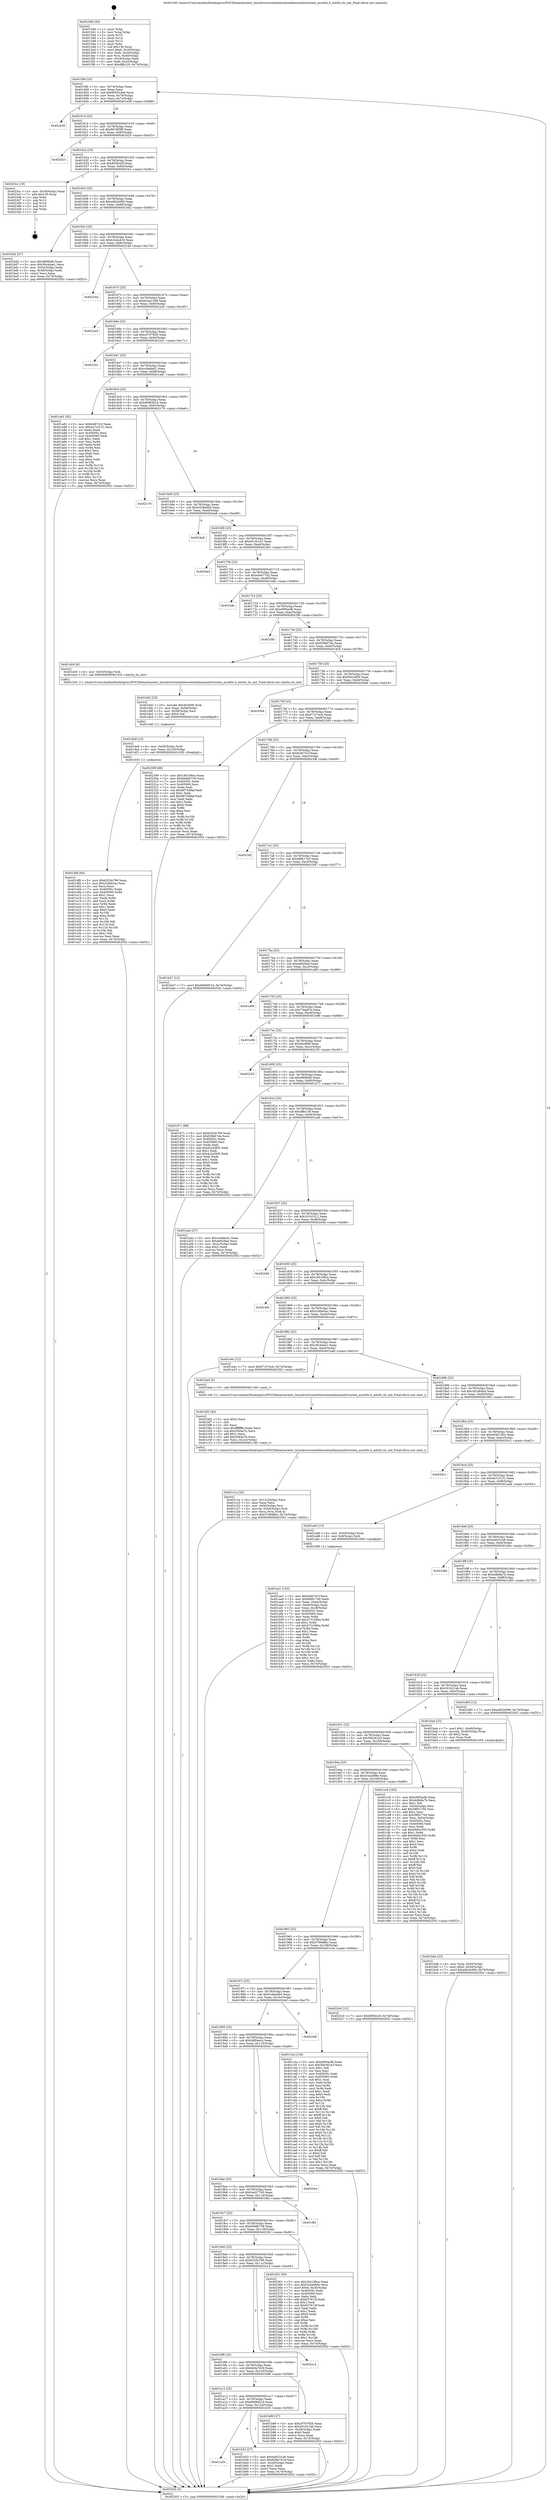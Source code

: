 digraph "0x4015d0" {
  label = "0x4015d0 (/mnt/c/Users/mathe/Desktop/tcc/POCII/binaries/extr_linuxdriversnetethernetmellanoxmlx5coreen_acceltls.h_mlx5e_tls_init_Final-ollvm.out::main(0))"
  labelloc = "t"
  node[shape=record]

  Entry [label="",width=0.3,height=0.3,shape=circle,fillcolor=black,style=filled]
  "0x4015fd" [label="{
     0x4015fd [23]\l
     | [instrs]\l
     &nbsp;&nbsp;0x4015fd \<+3\>: mov -0x74(%rbp),%eax\l
     &nbsp;&nbsp;0x401600 \<+2\>: mov %eax,%ecx\l
     &nbsp;&nbsp;0x401602 \<+6\>: sub $0x806524e6,%ecx\l
     &nbsp;&nbsp;0x401608 \<+3\>: mov %eax,-0x78(%rbp)\l
     &nbsp;&nbsp;0x40160b \<+3\>: mov %ecx,-0x7c(%rbp)\l
     &nbsp;&nbsp;0x40160e \<+6\>: je 0000000000401e58 \<main+0x888\>\l
  }"]
  "0x401e58" [label="{
     0x401e58\l
  }", style=dashed]
  "0x401614" [label="{
     0x401614 [22]\l
     | [instrs]\l
     &nbsp;&nbsp;0x401614 \<+5\>: jmp 0000000000401619 \<main+0x49\>\l
     &nbsp;&nbsp;0x401619 \<+3\>: mov -0x78(%rbp),%eax\l
     &nbsp;&nbsp;0x40161c \<+5\>: sub $0x8619f3f8,%eax\l
     &nbsp;&nbsp;0x401621 \<+3\>: mov %eax,-0x80(%rbp)\l
     &nbsp;&nbsp;0x401624 \<+6\>: je 0000000000402023 \<main+0xa53\>\l
  }"]
  Exit [label="",width=0.3,height=0.3,shape=circle,fillcolor=black,style=filled,peripheries=2]
  "0x402023" [label="{
     0x402023\l
  }", style=dashed]
  "0x40162a" [label="{
     0x40162a [25]\l
     | [instrs]\l
     &nbsp;&nbsp;0x40162a \<+5\>: jmp 000000000040162f \<main+0x5f\>\l
     &nbsp;&nbsp;0x40162f \<+3\>: mov -0x78(%rbp),%eax\l
     &nbsp;&nbsp;0x401632 \<+5\>: sub $0x895fce3f,%eax\l
     &nbsp;&nbsp;0x401637 \<+6\>: mov %eax,-0x84(%rbp)\l
     &nbsp;&nbsp;0x40163d \<+6\>: je 00000000004023cc \<main+0xdfc\>\l
  }"]
  "0x401df8" [label="{
     0x401df8 [84]\l
     | [instrs]\l
     &nbsp;&nbsp;0x401df8 \<+5\>: mov $0x6325e799,%eax\l
     &nbsp;&nbsp;0x401dfd \<+5\>: mov $0x2c9bb5ac,%esi\l
     &nbsp;&nbsp;0x401e02 \<+2\>: xor %ecx,%ecx\l
     &nbsp;&nbsp;0x401e04 \<+7\>: mov 0x40505c,%edx\l
     &nbsp;&nbsp;0x401e0b \<+8\>: mov 0x405060,%r8d\l
     &nbsp;&nbsp;0x401e13 \<+3\>: sub $0x1,%ecx\l
     &nbsp;&nbsp;0x401e16 \<+3\>: mov %edx,%r9d\l
     &nbsp;&nbsp;0x401e19 \<+3\>: add %ecx,%r9d\l
     &nbsp;&nbsp;0x401e1c \<+4\>: imul %r9d,%edx\l
     &nbsp;&nbsp;0x401e20 \<+3\>: and $0x1,%edx\l
     &nbsp;&nbsp;0x401e23 \<+3\>: cmp $0x0,%edx\l
     &nbsp;&nbsp;0x401e26 \<+4\>: sete %r10b\l
     &nbsp;&nbsp;0x401e2a \<+4\>: cmp $0xa,%r8d\l
     &nbsp;&nbsp;0x401e2e \<+4\>: setl %r11b\l
     &nbsp;&nbsp;0x401e32 \<+3\>: mov %r10b,%bl\l
     &nbsp;&nbsp;0x401e35 \<+3\>: and %r11b,%bl\l
     &nbsp;&nbsp;0x401e38 \<+3\>: xor %r11b,%r10b\l
     &nbsp;&nbsp;0x401e3b \<+3\>: or %r10b,%bl\l
     &nbsp;&nbsp;0x401e3e \<+3\>: test $0x1,%bl\l
     &nbsp;&nbsp;0x401e41 \<+3\>: cmovne %esi,%eax\l
     &nbsp;&nbsp;0x401e44 \<+3\>: mov %eax,-0x74(%rbp)\l
     &nbsp;&nbsp;0x401e47 \<+5\>: jmp 0000000000402502 \<main+0xf32\>\l
  }"]
  "0x4023cc" [label="{
     0x4023cc [19]\l
     | [instrs]\l
     &nbsp;&nbsp;0x4023cc \<+3\>: mov -0x30(%rbp),%eax\l
     &nbsp;&nbsp;0x4023cf \<+7\>: add $0x130,%rsp\l
     &nbsp;&nbsp;0x4023d6 \<+1\>: pop %rbx\l
     &nbsp;&nbsp;0x4023d7 \<+2\>: pop %r12\l
     &nbsp;&nbsp;0x4023d9 \<+2\>: pop %r14\l
     &nbsp;&nbsp;0x4023db \<+2\>: pop %r15\l
     &nbsp;&nbsp;0x4023dd \<+1\>: pop %rbp\l
     &nbsp;&nbsp;0x4023de \<+1\>: ret\l
  }"]
  "0x401643" [label="{
     0x401643 [25]\l
     | [instrs]\l
     &nbsp;&nbsp;0x401643 \<+5\>: jmp 0000000000401648 \<main+0x78\>\l
     &nbsp;&nbsp;0x401648 \<+3\>: mov -0x78(%rbp),%eax\l
     &nbsp;&nbsp;0x40164b \<+5\>: sub $0xa0b3e090,%eax\l
     &nbsp;&nbsp;0x401650 \<+6\>: mov %eax,-0x88(%rbp)\l
     &nbsp;&nbsp;0x401656 \<+6\>: je 0000000000401bd2 \<main+0x602\>\l
  }"]
  "0x401de9" [label="{
     0x401de9 [15]\l
     | [instrs]\l
     &nbsp;&nbsp;0x401de9 \<+4\>: mov -0x50(%rbp),%rdi\l
     &nbsp;&nbsp;0x401ded \<+6\>: mov %eax,-0x130(%rbp)\l
     &nbsp;&nbsp;0x401df3 \<+5\>: call 0000000000401030 \<free@plt\>\l
     | [calls]\l
     &nbsp;&nbsp;0x401030 \{1\} (unknown)\l
  }"]
  "0x401bd2" [label="{
     0x401bd2 [27]\l
     | [instrs]\l
     &nbsp;&nbsp;0x401bd2 \<+5\>: mov $0xd90fdd0,%eax\l
     &nbsp;&nbsp;0x401bd7 \<+5\>: mov $0x39c4dae1,%ecx\l
     &nbsp;&nbsp;0x401bdc \<+3\>: mov -0x54(%rbp),%edx\l
     &nbsp;&nbsp;0x401bdf \<+3\>: cmp -0x48(%rbp),%edx\l
     &nbsp;&nbsp;0x401be2 \<+3\>: cmovl %ecx,%eax\l
     &nbsp;&nbsp;0x401be5 \<+3\>: mov %eax,-0x74(%rbp)\l
     &nbsp;&nbsp;0x401be8 \<+5\>: jmp 0000000000402502 \<main+0xf32\>\l
  }"]
  "0x40165c" [label="{
     0x40165c [25]\l
     | [instrs]\l
     &nbsp;&nbsp;0x40165c \<+5\>: jmp 0000000000401661 \<main+0x91\>\l
     &nbsp;&nbsp;0x401661 \<+3\>: mov -0x78(%rbp),%eax\l
     &nbsp;&nbsp;0x401664 \<+5\>: sub $0xb1e2a410,%eax\l
     &nbsp;&nbsp;0x401669 \<+6\>: mov %eax,-0x8c(%rbp)\l
     &nbsp;&nbsp;0x40166f \<+6\>: je 000000000040224d \<main+0xc7d\>\l
  }"]
  "0x401dd2" [label="{
     0x401dd2 [23]\l
     | [instrs]\l
     &nbsp;&nbsp;0x401dd2 \<+10\>: movabs $0x4030d6,%rdi\l
     &nbsp;&nbsp;0x401ddc \<+3\>: mov %eax,-0x58(%rbp)\l
     &nbsp;&nbsp;0x401ddf \<+3\>: mov -0x58(%rbp),%esi\l
     &nbsp;&nbsp;0x401de2 \<+2\>: mov $0x0,%al\l
     &nbsp;&nbsp;0x401de4 \<+5\>: call 0000000000401040 \<printf@plt\>\l
     | [calls]\l
     &nbsp;&nbsp;0x401040 \{1\} (unknown)\l
  }"]
  "0x40224d" [label="{
     0x40224d\l
  }", style=dashed]
  "0x401675" [label="{
     0x401675 [25]\l
     | [instrs]\l
     &nbsp;&nbsp;0x401675 \<+5\>: jmp 000000000040167a \<main+0xaa\>\l
     &nbsp;&nbsp;0x40167a \<+3\>: mov -0x78(%rbp),%eax\l
     &nbsp;&nbsp;0x40167d \<+5\>: sub $0xb2ea1548,%eax\l
     &nbsp;&nbsp;0x401682 \<+6\>: mov %eax,-0x90(%rbp)\l
     &nbsp;&nbsp;0x401688 \<+6\>: je 00000000004022a5 \<main+0xcd5\>\l
  }"]
  "0x401c1a" [label="{
     0x401c1a [32]\l
     | [instrs]\l
     &nbsp;&nbsp;0x401c1a \<+6\>: mov -0x12c(%rbp),%ecx\l
     &nbsp;&nbsp;0x401c20 \<+3\>: imul %eax,%ecx\l
     &nbsp;&nbsp;0x401c23 \<+4\>: mov -0x50(%rbp),%rsi\l
     &nbsp;&nbsp;0x401c27 \<+4\>: movslq -0x54(%rbp),%rdi\l
     &nbsp;&nbsp;0x401c2b \<+3\>: mov %ecx,(%rsi,%rdi,4)\l
     &nbsp;&nbsp;0x401c2e \<+7\>: movl $0x5769d8bc,-0x74(%rbp)\l
     &nbsp;&nbsp;0x401c35 \<+5\>: jmp 0000000000402502 \<main+0xf32\>\l
  }"]
  "0x4022a5" [label="{
     0x4022a5\l
  }", style=dashed]
  "0x40168e" [label="{
     0x40168e [25]\l
     | [instrs]\l
     &nbsp;&nbsp;0x40168e \<+5\>: jmp 0000000000401693 \<main+0xc3\>\l
     &nbsp;&nbsp;0x401693 \<+3\>: mov -0x78(%rbp),%eax\l
     &nbsp;&nbsp;0x401696 \<+5\>: sub $0xc9707926,%eax\l
     &nbsp;&nbsp;0x40169b \<+6\>: mov %eax,-0x94(%rbp)\l
     &nbsp;&nbsp;0x4016a1 \<+6\>: je 0000000000402241 \<main+0xc71\>\l
  }"]
  "0x401bf2" [label="{
     0x401bf2 [40]\l
     | [instrs]\l
     &nbsp;&nbsp;0x401bf2 \<+5\>: mov $0x2,%ecx\l
     &nbsp;&nbsp;0x401bf7 \<+1\>: cltd\l
     &nbsp;&nbsp;0x401bf8 \<+2\>: idiv %ecx\l
     &nbsp;&nbsp;0x401bfa \<+6\>: imul $0xfffffffe,%edx,%ecx\l
     &nbsp;&nbsp;0x401c00 \<+6\>: sub $0x2064a7b,%ecx\l
     &nbsp;&nbsp;0x401c06 \<+3\>: add $0x1,%ecx\l
     &nbsp;&nbsp;0x401c09 \<+6\>: add $0x2064a7b,%ecx\l
     &nbsp;&nbsp;0x401c0f \<+6\>: mov %ecx,-0x12c(%rbp)\l
     &nbsp;&nbsp;0x401c15 \<+5\>: call 0000000000401160 \<next_i\>\l
     | [calls]\l
     &nbsp;&nbsp;0x401160 \{1\} (/mnt/c/Users/mathe/Desktop/tcc/POCII/binaries/extr_linuxdriversnetethernetmellanoxmlx5coreen_acceltls.h_mlx5e_tls_init_Final-ollvm.out::next_i)\l
  }"]
  "0x402241" [label="{
     0x402241\l
  }", style=dashed]
  "0x4016a7" [label="{
     0x4016a7 [25]\l
     | [instrs]\l
     &nbsp;&nbsp;0x4016a7 \<+5\>: jmp 00000000004016ac \<main+0xdc\>\l
     &nbsp;&nbsp;0x4016ac \<+3\>: mov -0x78(%rbp),%eax\l
     &nbsp;&nbsp;0x4016af \<+5\>: sub $0xcc6e8ad1,%eax\l
     &nbsp;&nbsp;0x4016b4 \<+6\>: mov %eax,-0x98(%rbp)\l
     &nbsp;&nbsp;0x4016ba \<+6\>: je 0000000000401a81 \<main+0x4b1\>\l
  }"]
  "0x401bbb" [label="{
     0x401bbb [23]\l
     | [instrs]\l
     &nbsp;&nbsp;0x401bbb \<+4\>: mov %rax,-0x50(%rbp)\l
     &nbsp;&nbsp;0x401bbf \<+7\>: movl $0x0,-0x54(%rbp)\l
     &nbsp;&nbsp;0x401bc6 \<+7\>: movl $0xa0b3e090,-0x74(%rbp)\l
     &nbsp;&nbsp;0x401bcd \<+5\>: jmp 0000000000402502 \<main+0xf32\>\l
  }"]
  "0x401a81" [label="{
     0x401a81 [83]\l
     | [instrs]\l
     &nbsp;&nbsp;0x401a81 \<+5\>: mov $0xfcd6741f,%eax\l
     &nbsp;&nbsp;0x401a86 \<+5\>: mov $0x4a7c3131,%ecx\l
     &nbsp;&nbsp;0x401a8b \<+2\>: xor %edx,%edx\l
     &nbsp;&nbsp;0x401a8d \<+7\>: mov 0x40505c,%esi\l
     &nbsp;&nbsp;0x401a94 \<+7\>: mov 0x405060,%edi\l
     &nbsp;&nbsp;0x401a9b \<+3\>: sub $0x1,%edx\l
     &nbsp;&nbsp;0x401a9e \<+3\>: mov %esi,%r8d\l
     &nbsp;&nbsp;0x401aa1 \<+3\>: add %edx,%r8d\l
     &nbsp;&nbsp;0x401aa4 \<+4\>: imul %r8d,%esi\l
     &nbsp;&nbsp;0x401aa8 \<+3\>: and $0x1,%esi\l
     &nbsp;&nbsp;0x401aab \<+3\>: cmp $0x0,%esi\l
     &nbsp;&nbsp;0x401aae \<+4\>: sete %r9b\l
     &nbsp;&nbsp;0x401ab2 \<+3\>: cmp $0xa,%edi\l
     &nbsp;&nbsp;0x401ab5 \<+4\>: setl %r10b\l
     &nbsp;&nbsp;0x401ab9 \<+3\>: mov %r9b,%r11b\l
     &nbsp;&nbsp;0x401abc \<+3\>: and %r10b,%r11b\l
     &nbsp;&nbsp;0x401abf \<+3\>: xor %r10b,%r9b\l
     &nbsp;&nbsp;0x401ac2 \<+3\>: or %r9b,%r11b\l
     &nbsp;&nbsp;0x401ac5 \<+4\>: test $0x1,%r11b\l
     &nbsp;&nbsp;0x401ac9 \<+3\>: cmovne %ecx,%eax\l
     &nbsp;&nbsp;0x401acc \<+3\>: mov %eax,-0x74(%rbp)\l
     &nbsp;&nbsp;0x401acf \<+5\>: jmp 0000000000402502 \<main+0xf32\>\l
  }"]
  "0x4016c0" [label="{
     0x4016c0 [25]\l
     | [instrs]\l
     &nbsp;&nbsp;0x4016c0 \<+5\>: jmp 00000000004016c5 \<main+0xf5\>\l
     &nbsp;&nbsp;0x4016c5 \<+3\>: mov -0x78(%rbp),%eax\l
     &nbsp;&nbsp;0x4016c8 \<+5\>: sub $0xdb983b1d,%eax\l
     &nbsp;&nbsp;0x4016cd \<+6\>: mov %eax,-0x9c(%rbp)\l
     &nbsp;&nbsp;0x4016d3 \<+6\>: je 0000000000402176 \<main+0xba6\>\l
  }"]
  "0x401a2b" [label="{
     0x401a2b\l
  }", style=dashed]
  "0x402176" [label="{
     0x402176\l
  }", style=dashed]
  "0x4016d9" [label="{
     0x4016d9 [25]\l
     | [instrs]\l
     &nbsp;&nbsp;0x4016d9 \<+5\>: jmp 00000000004016de \<main+0x10e\>\l
     &nbsp;&nbsp;0x4016de \<+3\>: mov -0x78(%rbp),%eax\l
     &nbsp;&nbsp;0x4016e1 \<+5\>: sub $0xe329dd0d,%eax\l
     &nbsp;&nbsp;0x4016e6 \<+6\>: mov %eax,-0xa0(%rbp)\l
     &nbsp;&nbsp;0x4016ec \<+6\>: je 00000000004024a8 \<main+0xed8\>\l
  }"]
  "0x401b53" [label="{
     0x401b53 [27]\l
     | [instrs]\l
     &nbsp;&nbsp;0x401b53 \<+5\>: mov $0x4a9231a6,%eax\l
     &nbsp;&nbsp;0x401b58 \<+5\>: mov $0x649a7d18,%ecx\l
     &nbsp;&nbsp;0x401b5d \<+3\>: mov -0x28(%rbp),%edx\l
     &nbsp;&nbsp;0x401b60 \<+3\>: cmp $0x1,%edx\l
     &nbsp;&nbsp;0x401b63 \<+3\>: cmovl %ecx,%eax\l
     &nbsp;&nbsp;0x401b66 \<+3\>: mov %eax,-0x74(%rbp)\l
     &nbsp;&nbsp;0x401b69 \<+5\>: jmp 0000000000402502 \<main+0xf32\>\l
  }"]
  "0x4024a8" [label="{
     0x4024a8\l
  }", style=dashed]
  "0x4016f2" [label="{
     0x4016f2 [25]\l
     | [instrs]\l
     &nbsp;&nbsp;0x4016f2 \<+5\>: jmp 00000000004016f7 \<main+0x127\>\l
     &nbsp;&nbsp;0x4016f7 \<+3\>: mov -0x78(%rbp),%eax\l
     &nbsp;&nbsp;0x4016fa \<+5\>: sub $0xe51dc1a7,%eax\l
     &nbsp;&nbsp;0x4016ff \<+6\>: mov %eax,-0xa4(%rbp)\l
     &nbsp;&nbsp;0x401705 \<+6\>: je 00000000004024e3 \<main+0xf13\>\l
  }"]
  "0x401a12" [label="{
     0x401a12 [25]\l
     | [instrs]\l
     &nbsp;&nbsp;0x401a12 \<+5\>: jmp 0000000000401a17 \<main+0x447\>\l
     &nbsp;&nbsp;0x401a17 \<+3\>: mov -0x78(%rbp),%eax\l
     &nbsp;&nbsp;0x401a1a \<+5\>: sub $0x69d9d51d,%eax\l
     &nbsp;&nbsp;0x401a1f \<+6\>: mov %eax,-0x124(%rbp)\l
     &nbsp;&nbsp;0x401a25 \<+6\>: je 0000000000401b53 \<main+0x583\>\l
  }"]
  "0x4024e3" [label="{
     0x4024e3\l
  }", style=dashed]
  "0x40170b" [label="{
     0x40170b [25]\l
     | [instrs]\l
     &nbsp;&nbsp;0x40170b \<+5\>: jmp 0000000000401710 \<main+0x140\>\l
     &nbsp;&nbsp;0x401710 \<+3\>: mov -0x78(%rbp),%eax\l
     &nbsp;&nbsp;0x401713 \<+5\>: sub $0xe5e677d2,%eax\l
     &nbsp;&nbsp;0x401718 \<+6\>: mov %eax,-0xa8(%rbp)\l
     &nbsp;&nbsp;0x40171e \<+6\>: je 0000000000401ede \<main+0x90e\>\l
  }"]
  "0x401b89" [label="{
     0x401b89 [27]\l
     | [instrs]\l
     &nbsp;&nbsp;0x401b89 \<+5\>: mov $0xc9707926,%eax\l
     &nbsp;&nbsp;0x401b8e \<+5\>: mov $0x501621ab,%ecx\l
     &nbsp;&nbsp;0x401b93 \<+3\>: mov -0x28(%rbp),%edx\l
     &nbsp;&nbsp;0x401b96 \<+3\>: cmp $0x0,%edx\l
     &nbsp;&nbsp;0x401b99 \<+3\>: cmove %ecx,%eax\l
     &nbsp;&nbsp;0x401b9c \<+3\>: mov %eax,-0x74(%rbp)\l
     &nbsp;&nbsp;0x401b9f \<+5\>: jmp 0000000000402502 \<main+0xf32\>\l
  }"]
  "0x401ede" [label="{
     0x401ede\l
  }", style=dashed]
  "0x401724" [label="{
     0x401724 [25]\l
     | [instrs]\l
     &nbsp;&nbsp;0x401724 \<+5\>: jmp 0000000000401729 \<main+0x159\>\l
     &nbsp;&nbsp;0x401729 \<+3\>: mov -0x78(%rbp),%eax\l
     &nbsp;&nbsp;0x40172c \<+5\>: sub $0xe995acfb,%eax\l
     &nbsp;&nbsp;0x401731 \<+6\>: mov %eax,-0xac(%rbp)\l
     &nbsp;&nbsp;0x401737 \<+6\>: je 00000000004023fb \<main+0xe2b\>\l
  }"]
  "0x4019f9" [label="{
     0x4019f9 [25]\l
     | [instrs]\l
     &nbsp;&nbsp;0x4019f9 \<+5\>: jmp 00000000004019fe \<main+0x42e\>\l
     &nbsp;&nbsp;0x4019fe \<+3\>: mov -0x78(%rbp),%eax\l
     &nbsp;&nbsp;0x401a01 \<+5\>: sub $0x649a7d18,%eax\l
     &nbsp;&nbsp;0x401a06 \<+6\>: mov %eax,-0x120(%rbp)\l
     &nbsp;&nbsp;0x401a0c \<+6\>: je 0000000000401b89 \<main+0x5b9\>\l
  }"]
  "0x4023fb" [label="{
     0x4023fb\l
  }", style=dashed]
  "0x40173d" [label="{
     0x40173d [25]\l
     | [instrs]\l
     &nbsp;&nbsp;0x40173d \<+5\>: jmp 0000000000401742 \<main+0x172\>\l
     &nbsp;&nbsp;0x401742 \<+3\>: mov -0x78(%rbp),%eax\l
     &nbsp;&nbsp;0x401745 \<+5\>: sub $0xf29b67da,%eax\l
     &nbsp;&nbsp;0x40174a \<+6\>: mov %eax,-0xb0(%rbp)\l
     &nbsp;&nbsp;0x401750 \<+6\>: je 0000000000401dc9 \<main+0x7f9\>\l
  }"]
  "0x402414" [label="{
     0x402414\l
  }", style=dashed]
  "0x401dc9" [label="{
     0x401dc9 [9]\l
     | [instrs]\l
     &nbsp;&nbsp;0x401dc9 \<+4\>: mov -0x50(%rbp),%rdi\l
     &nbsp;&nbsp;0x401dcd \<+5\>: call 00000000004015c0 \<mlx5e_tls_init\>\l
     | [calls]\l
     &nbsp;&nbsp;0x4015c0 \{1\} (/mnt/c/Users/mathe/Desktop/tcc/POCII/binaries/extr_linuxdriversnetethernetmellanoxmlx5coreen_acceltls.h_mlx5e_tls_init_Final-ollvm.out::mlx5e_tls_init)\l
  }"]
  "0x401756" [label="{
     0x401756 [25]\l
     | [instrs]\l
     &nbsp;&nbsp;0x401756 \<+5\>: jmp 000000000040175b \<main+0x18b\>\l
     &nbsp;&nbsp;0x40175b \<+3\>: mov -0x78(%rbp),%eax\l
     &nbsp;&nbsp;0x40175e \<+5\>: sub $0xf5d24f56,%eax\l
     &nbsp;&nbsp;0x401763 \<+6\>: mov %eax,-0xb4(%rbp)\l
     &nbsp;&nbsp;0x401769 \<+6\>: je 00000000004020e6 \<main+0xb16\>\l
  }"]
  "0x4019e0" [label="{
     0x4019e0 [25]\l
     | [instrs]\l
     &nbsp;&nbsp;0x4019e0 \<+5\>: jmp 00000000004019e5 \<main+0x415\>\l
     &nbsp;&nbsp;0x4019e5 \<+3\>: mov -0x78(%rbp),%eax\l
     &nbsp;&nbsp;0x4019e8 \<+5\>: sub $0x6325e799,%eax\l
     &nbsp;&nbsp;0x4019ed \<+6\>: mov %eax,-0x11c(%rbp)\l
     &nbsp;&nbsp;0x4019f3 \<+6\>: je 0000000000402414 \<main+0xe44\>\l
  }"]
  "0x4020e6" [label="{
     0x4020e6\l
  }", style=dashed]
  "0x40176f" [label="{
     0x40176f [25]\l
     | [instrs]\l
     &nbsp;&nbsp;0x40176f \<+5\>: jmp 0000000000401774 \<main+0x1a4\>\l
     &nbsp;&nbsp;0x401774 \<+3\>: mov -0x78(%rbp),%eax\l
     &nbsp;&nbsp;0x401777 \<+5\>: sub $0xf7157ecb,%eax\l
     &nbsp;&nbsp;0x40177c \<+6\>: mov %eax,-0xb8(%rbp)\l
     &nbsp;&nbsp;0x401782 \<+6\>: je 0000000000402309 \<main+0xd39\>\l
  }"]
  "0x402361" [label="{
     0x402361 [95]\l
     | [instrs]\l
     &nbsp;&nbsp;0x402361 \<+5\>: mov $0x184198ca,%eax\l
     &nbsp;&nbsp;0x402366 \<+5\>: mov $0x53ea089e,%ecx\l
     &nbsp;&nbsp;0x40236b \<+7\>: movl $0x0,-0x30(%rbp)\l
     &nbsp;&nbsp;0x402372 \<+7\>: mov 0x40505c,%edx\l
     &nbsp;&nbsp;0x402379 \<+7\>: mov 0x405060,%esi\l
     &nbsp;&nbsp;0x402380 \<+2\>: mov %edx,%edi\l
     &nbsp;&nbsp;0x402382 \<+6\>: add $0x637613f,%edi\l
     &nbsp;&nbsp;0x402388 \<+3\>: sub $0x1,%edi\l
     &nbsp;&nbsp;0x40238b \<+6\>: sub $0x637613f,%edi\l
     &nbsp;&nbsp;0x402391 \<+3\>: imul %edi,%edx\l
     &nbsp;&nbsp;0x402394 \<+3\>: and $0x1,%edx\l
     &nbsp;&nbsp;0x402397 \<+3\>: cmp $0x0,%edx\l
     &nbsp;&nbsp;0x40239a \<+4\>: sete %r8b\l
     &nbsp;&nbsp;0x40239e \<+3\>: cmp $0xa,%esi\l
     &nbsp;&nbsp;0x4023a1 \<+4\>: setl %r9b\l
     &nbsp;&nbsp;0x4023a5 \<+3\>: mov %r8b,%r10b\l
     &nbsp;&nbsp;0x4023a8 \<+3\>: and %r9b,%r10b\l
     &nbsp;&nbsp;0x4023ab \<+3\>: xor %r9b,%r8b\l
     &nbsp;&nbsp;0x4023ae \<+3\>: or %r8b,%r10b\l
     &nbsp;&nbsp;0x4023b1 \<+4\>: test $0x1,%r10b\l
     &nbsp;&nbsp;0x4023b5 \<+3\>: cmovne %ecx,%eax\l
     &nbsp;&nbsp;0x4023b8 \<+3\>: mov %eax,-0x74(%rbp)\l
     &nbsp;&nbsp;0x4023bb \<+5\>: jmp 0000000000402502 \<main+0xf32\>\l
  }"]
  "0x402309" [label="{
     0x402309 [88]\l
     | [instrs]\l
     &nbsp;&nbsp;0x402309 \<+5\>: mov $0x184198ca,%eax\l
     &nbsp;&nbsp;0x40230e \<+5\>: mov $0x60ddb736,%ecx\l
     &nbsp;&nbsp;0x402313 \<+7\>: mov 0x40505c,%edx\l
     &nbsp;&nbsp;0x40231a \<+7\>: mov 0x405060,%esi\l
     &nbsp;&nbsp;0x402321 \<+2\>: mov %edx,%edi\l
     &nbsp;&nbsp;0x402323 \<+6\>: sub $0x987449af,%edi\l
     &nbsp;&nbsp;0x402329 \<+3\>: sub $0x1,%edi\l
     &nbsp;&nbsp;0x40232c \<+6\>: add $0x987449af,%edi\l
     &nbsp;&nbsp;0x402332 \<+3\>: imul %edi,%edx\l
     &nbsp;&nbsp;0x402335 \<+3\>: and $0x1,%edx\l
     &nbsp;&nbsp;0x402338 \<+3\>: cmp $0x0,%edx\l
     &nbsp;&nbsp;0x40233b \<+4\>: sete %r8b\l
     &nbsp;&nbsp;0x40233f \<+3\>: cmp $0xa,%esi\l
     &nbsp;&nbsp;0x402342 \<+4\>: setl %r9b\l
     &nbsp;&nbsp;0x402346 \<+3\>: mov %r8b,%r10b\l
     &nbsp;&nbsp;0x402349 \<+3\>: and %r9b,%r10b\l
     &nbsp;&nbsp;0x40234c \<+3\>: xor %r9b,%r8b\l
     &nbsp;&nbsp;0x40234f \<+3\>: or %r8b,%r10b\l
     &nbsp;&nbsp;0x402352 \<+4\>: test $0x1,%r10b\l
     &nbsp;&nbsp;0x402356 \<+3\>: cmovne %ecx,%eax\l
     &nbsp;&nbsp;0x402359 \<+3\>: mov %eax,-0x74(%rbp)\l
     &nbsp;&nbsp;0x40235c \<+5\>: jmp 0000000000402502 \<main+0xf32\>\l
  }"]
  "0x401788" [label="{
     0x401788 [25]\l
     | [instrs]\l
     &nbsp;&nbsp;0x401788 \<+5\>: jmp 000000000040178d \<main+0x1bd\>\l
     &nbsp;&nbsp;0x40178d \<+3\>: mov -0x78(%rbp),%eax\l
     &nbsp;&nbsp;0x401790 \<+5\>: sub $0xfcd6741f,%eax\l
     &nbsp;&nbsp;0x401795 \<+6\>: mov %eax,-0xbc(%rbp)\l
     &nbsp;&nbsp;0x40179b \<+6\>: je 00000000004023df \<main+0xe0f\>\l
  }"]
  "0x4019c7" [label="{
     0x4019c7 [25]\l
     | [instrs]\l
     &nbsp;&nbsp;0x4019c7 \<+5\>: jmp 00000000004019cc \<main+0x3fc\>\l
     &nbsp;&nbsp;0x4019cc \<+3\>: mov -0x78(%rbp),%eax\l
     &nbsp;&nbsp;0x4019cf \<+5\>: sub $0x60ddb736,%eax\l
     &nbsp;&nbsp;0x4019d4 \<+6\>: mov %eax,-0x118(%rbp)\l
     &nbsp;&nbsp;0x4019da \<+6\>: je 0000000000402361 \<main+0xd91\>\l
  }"]
  "0x4023df" [label="{
     0x4023df\l
  }", style=dashed]
  "0x4017a1" [label="{
     0x4017a1 [25]\l
     | [instrs]\l
     &nbsp;&nbsp;0x4017a1 \<+5\>: jmp 00000000004017a6 \<main+0x1d6\>\l
     &nbsp;&nbsp;0x4017a6 \<+3\>: mov -0x78(%rbp),%eax\l
     &nbsp;&nbsp;0x4017a9 \<+5\>: sub $0xfd8617e0,%eax\l
     &nbsp;&nbsp;0x4017ae \<+6\>: mov %eax,-0xc0(%rbp)\l
     &nbsp;&nbsp;0x4017b4 \<+6\>: je 0000000000401b47 \<main+0x577\>\l
  }"]
  "0x401f82" [label="{
     0x401f82\l
  }", style=dashed]
  "0x401b47" [label="{
     0x401b47 [12]\l
     | [instrs]\l
     &nbsp;&nbsp;0x401b47 \<+7\>: movl $0x69d9d51d,-0x74(%rbp)\l
     &nbsp;&nbsp;0x401b4e \<+5\>: jmp 0000000000402502 \<main+0xf32\>\l
  }"]
  "0x4017ba" [label="{
     0x4017ba [25]\l
     | [instrs]\l
     &nbsp;&nbsp;0x4017ba \<+5\>: jmp 00000000004017bf \<main+0x1ef\>\l
     &nbsp;&nbsp;0x4017bf \<+3\>: mov -0x78(%rbp),%eax\l
     &nbsp;&nbsp;0x4017c2 \<+5\>: sub $0x4e829ad,%eax\l
     &nbsp;&nbsp;0x4017c7 \<+6\>: mov %eax,-0xc4(%rbp)\l
     &nbsp;&nbsp;0x4017cd \<+6\>: je 0000000000401a69 \<main+0x499\>\l
  }"]
  "0x4019ae" [label="{
     0x4019ae [25]\l
     | [instrs]\l
     &nbsp;&nbsp;0x4019ae \<+5\>: jmp 00000000004019b3 \<main+0x3e3\>\l
     &nbsp;&nbsp;0x4019b3 \<+3\>: mov -0x78(%rbp),%eax\l
     &nbsp;&nbsp;0x4019b6 \<+5\>: sub $0x5ed377e5,%eax\l
     &nbsp;&nbsp;0x4019bb \<+6\>: mov %eax,-0x114(%rbp)\l
     &nbsp;&nbsp;0x4019c1 \<+6\>: je 0000000000401f82 \<main+0x9b2\>\l
  }"]
  "0x401a69" [label="{
     0x401a69\l
  }", style=dashed]
  "0x4017d3" [label="{
     0x4017d3 [25]\l
     | [instrs]\l
     &nbsp;&nbsp;0x4017d3 \<+5\>: jmp 00000000004017d8 \<main+0x208\>\l
     &nbsp;&nbsp;0x4017d8 \<+3\>: mov -0x78(%rbp),%eax\l
     &nbsp;&nbsp;0x4017db \<+5\>: sub $0x73ea87a,%eax\l
     &nbsp;&nbsp;0x4017e0 \<+6\>: mov %eax,-0xc8(%rbp)\l
     &nbsp;&nbsp;0x4017e6 \<+6\>: je 0000000000401e86 \<main+0x8b6\>\l
  }"]
  "0x4020cd" [label="{
     0x4020cd\l
  }", style=dashed]
  "0x401e86" [label="{
     0x401e86\l
  }", style=dashed]
  "0x4017ec" [label="{
     0x4017ec [25]\l
     | [instrs]\l
     &nbsp;&nbsp;0x4017ec \<+5\>: jmp 00000000004017f1 \<main+0x221\>\l
     &nbsp;&nbsp;0x4017f1 \<+3\>: mov -0x78(%rbp),%eax\l
     &nbsp;&nbsp;0x4017f4 \<+5\>: sub $0x9ecf6fd,%eax\l
     &nbsp;&nbsp;0x4017f9 \<+6\>: mov %eax,-0xcc(%rbp)\l
     &nbsp;&nbsp;0x4017ff \<+6\>: je 0000000000402235 \<main+0xc65\>\l
  }"]
  "0x401995" [label="{
     0x401995 [25]\l
     | [instrs]\l
     &nbsp;&nbsp;0x401995 \<+5\>: jmp 000000000040199a \<main+0x3ca\>\l
     &nbsp;&nbsp;0x40199a \<+3\>: mov -0x78(%rbp),%eax\l
     &nbsp;&nbsp;0x40199d \<+5\>: sub $0x5df04ec4,%eax\l
     &nbsp;&nbsp;0x4019a2 \<+6\>: mov %eax,-0x110(%rbp)\l
     &nbsp;&nbsp;0x4019a8 \<+6\>: je 00000000004020cd \<main+0xafd\>\l
  }"]
  "0x402235" [label="{
     0x402235\l
  }", style=dashed]
  "0x401805" [label="{
     0x401805 [25]\l
     | [instrs]\l
     &nbsp;&nbsp;0x401805 \<+5\>: jmp 000000000040180a \<main+0x23a\>\l
     &nbsp;&nbsp;0x40180a \<+3\>: mov -0x78(%rbp),%eax\l
     &nbsp;&nbsp;0x40180d \<+5\>: sub $0xd90fdd0,%eax\l
     &nbsp;&nbsp;0x401812 \<+6\>: mov %eax,-0xd0(%rbp)\l
     &nbsp;&nbsp;0x401818 \<+6\>: je 0000000000401d71 \<main+0x7a1\>\l
  }"]
  "0x40244f" [label="{
     0x40244f\l
  }", style=dashed]
  "0x401d71" [label="{
     0x401d71 [88]\l
     | [instrs]\l
     &nbsp;&nbsp;0x401d71 \<+5\>: mov $0x6325e799,%eax\l
     &nbsp;&nbsp;0x401d76 \<+5\>: mov $0xf29b67da,%ecx\l
     &nbsp;&nbsp;0x401d7b \<+7\>: mov 0x40505c,%edx\l
     &nbsp;&nbsp;0x401d82 \<+7\>: mov 0x405060,%esi\l
     &nbsp;&nbsp;0x401d89 \<+2\>: mov %edx,%edi\l
     &nbsp;&nbsp;0x401d8b \<+6\>: add $0xdc2a3fd5,%edi\l
     &nbsp;&nbsp;0x401d91 \<+3\>: sub $0x1,%edi\l
     &nbsp;&nbsp;0x401d94 \<+6\>: sub $0xdc2a3fd5,%edi\l
     &nbsp;&nbsp;0x401d9a \<+3\>: imul %edi,%edx\l
     &nbsp;&nbsp;0x401d9d \<+3\>: and $0x1,%edx\l
     &nbsp;&nbsp;0x401da0 \<+3\>: cmp $0x0,%edx\l
     &nbsp;&nbsp;0x401da3 \<+4\>: sete %r8b\l
     &nbsp;&nbsp;0x401da7 \<+3\>: cmp $0xa,%esi\l
     &nbsp;&nbsp;0x401daa \<+4\>: setl %r9b\l
     &nbsp;&nbsp;0x401dae \<+3\>: mov %r8b,%r10b\l
     &nbsp;&nbsp;0x401db1 \<+3\>: and %r9b,%r10b\l
     &nbsp;&nbsp;0x401db4 \<+3\>: xor %r9b,%r8b\l
     &nbsp;&nbsp;0x401db7 \<+3\>: or %r8b,%r10b\l
     &nbsp;&nbsp;0x401dba \<+4\>: test $0x1,%r10b\l
     &nbsp;&nbsp;0x401dbe \<+3\>: cmovne %ecx,%eax\l
     &nbsp;&nbsp;0x401dc1 \<+3\>: mov %eax,-0x74(%rbp)\l
     &nbsp;&nbsp;0x401dc4 \<+5\>: jmp 0000000000402502 \<main+0xf32\>\l
  }"]
  "0x40181e" [label="{
     0x40181e [25]\l
     | [instrs]\l
     &nbsp;&nbsp;0x40181e \<+5\>: jmp 0000000000401823 \<main+0x253\>\l
     &nbsp;&nbsp;0x401823 \<+3\>: mov -0x78(%rbp),%eax\l
     &nbsp;&nbsp;0x401826 \<+5\>: sub $0xdffe129,%eax\l
     &nbsp;&nbsp;0x40182b \<+6\>: mov %eax,-0xd4(%rbp)\l
     &nbsp;&nbsp;0x401831 \<+6\>: je 0000000000401a4e \<main+0x47e\>\l
  }"]
  "0x40197c" [label="{
     0x40197c [25]\l
     | [instrs]\l
     &nbsp;&nbsp;0x40197c \<+5\>: jmp 0000000000401981 \<main+0x3b1\>\l
     &nbsp;&nbsp;0x401981 \<+3\>: mov -0x78(%rbp),%eax\l
     &nbsp;&nbsp;0x401984 \<+5\>: sub $0x5cdead44,%eax\l
     &nbsp;&nbsp;0x401989 \<+6\>: mov %eax,-0x10c(%rbp)\l
     &nbsp;&nbsp;0x40198f \<+6\>: je 000000000040244f \<main+0xe7f\>\l
  }"]
  "0x401a4e" [label="{
     0x401a4e [27]\l
     | [instrs]\l
     &nbsp;&nbsp;0x401a4e \<+5\>: mov $0xcc6e8ad1,%eax\l
     &nbsp;&nbsp;0x401a53 \<+5\>: mov $0x4e829ad,%ecx\l
     &nbsp;&nbsp;0x401a58 \<+3\>: mov -0x2c(%rbp),%edx\l
     &nbsp;&nbsp;0x401a5b \<+3\>: cmp $0x2,%edx\l
     &nbsp;&nbsp;0x401a5e \<+3\>: cmovne %ecx,%eax\l
     &nbsp;&nbsp;0x401a61 \<+3\>: mov %eax,-0x74(%rbp)\l
     &nbsp;&nbsp;0x401a64 \<+5\>: jmp 0000000000402502 \<main+0xf32\>\l
  }"]
  "0x401837" [label="{
     0x401837 [25]\l
     | [instrs]\l
     &nbsp;&nbsp;0x401837 \<+5\>: jmp 000000000040183c \<main+0x26c\>\l
     &nbsp;&nbsp;0x40183c \<+3\>: mov -0x78(%rbp),%eax\l
     &nbsp;&nbsp;0x40183f \<+5\>: sub $0x16163312,%eax\l
     &nbsp;&nbsp;0x401844 \<+6\>: mov %eax,-0xd8(%rbp)\l
     &nbsp;&nbsp;0x40184a \<+6\>: je 000000000040245b \<main+0xe8b\>\l
  }"]
  "0x402502" [label="{
     0x402502 [5]\l
     | [instrs]\l
     &nbsp;&nbsp;0x402502 \<+5\>: jmp 00000000004015fd \<main+0x2d\>\l
  }"]
  "0x4015d0" [label="{
     0x4015d0 [45]\l
     | [instrs]\l
     &nbsp;&nbsp;0x4015d0 \<+1\>: push %rbp\l
     &nbsp;&nbsp;0x4015d1 \<+3\>: mov %rsp,%rbp\l
     &nbsp;&nbsp;0x4015d4 \<+2\>: push %r15\l
     &nbsp;&nbsp;0x4015d6 \<+2\>: push %r14\l
     &nbsp;&nbsp;0x4015d8 \<+2\>: push %r12\l
     &nbsp;&nbsp;0x4015da \<+1\>: push %rbx\l
     &nbsp;&nbsp;0x4015db \<+7\>: sub $0x130,%rsp\l
     &nbsp;&nbsp;0x4015e2 \<+7\>: movl $0x0,-0x30(%rbp)\l
     &nbsp;&nbsp;0x4015e9 \<+3\>: mov %edi,-0x34(%rbp)\l
     &nbsp;&nbsp;0x4015ec \<+4\>: mov %rsi,-0x40(%rbp)\l
     &nbsp;&nbsp;0x4015f0 \<+3\>: mov -0x34(%rbp),%edi\l
     &nbsp;&nbsp;0x4015f3 \<+3\>: mov %edi,-0x2c(%rbp)\l
     &nbsp;&nbsp;0x4015f6 \<+7\>: movl $0xdffe129,-0x74(%rbp)\l
  }"]
  "0x401c3a" [label="{
     0x401c3a [134]\l
     | [instrs]\l
     &nbsp;&nbsp;0x401c3a \<+5\>: mov $0xe995acfb,%eax\l
     &nbsp;&nbsp;0x401c3f \<+5\>: mov $0x50b361e3,%ecx\l
     &nbsp;&nbsp;0x401c44 \<+2\>: mov $0x1,%dl\l
     &nbsp;&nbsp;0x401c46 \<+2\>: xor %esi,%esi\l
     &nbsp;&nbsp;0x401c48 \<+7\>: mov 0x40505c,%edi\l
     &nbsp;&nbsp;0x401c4f \<+8\>: mov 0x405060,%r8d\l
     &nbsp;&nbsp;0x401c57 \<+3\>: sub $0x1,%esi\l
     &nbsp;&nbsp;0x401c5a \<+3\>: mov %edi,%r9d\l
     &nbsp;&nbsp;0x401c5d \<+3\>: add %esi,%r9d\l
     &nbsp;&nbsp;0x401c60 \<+4\>: imul %r9d,%edi\l
     &nbsp;&nbsp;0x401c64 \<+3\>: and $0x1,%edi\l
     &nbsp;&nbsp;0x401c67 \<+3\>: cmp $0x0,%edi\l
     &nbsp;&nbsp;0x401c6a \<+4\>: sete %r10b\l
     &nbsp;&nbsp;0x401c6e \<+4\>: cmp $0xa,%r8d\l
     &nbsp;&nbsp;0x401c72 \<+4\>: setl %r11b\l
     &nbsp;&nbsp;0x401c76 \<+3\>: mov %r10b,%bl\l
     &nbsp;&nbsp;0x401c79 \<+3\>: xor $0xff,%bl\l
     &nbsp;&nbsp;0x401c7c \<+3\>: mov %r11b,%r14b\l
     &nbsp;&nbsp;0x401c7f \<+4\>: xor $0xff,%r14b\l
     &nbsp;&nbsp;0x401c83 \<+3\>: xor $0x0,%dl\l
     &nbsp;&nbsp;0x401c86 \<+3\>: mov %bl,%r15b\l
     &nbsp;&nbsp;0x401c89 \<+4\>: and $0x0,%r15b\l
     &nbsp;&nbsp;0x401c8d \<+3\>: and %dl,%r10b\l
     &nbsp;&nbsp;0x401c90 \<+3\>: mov %r14b,%r12b\l
     &nbsp;&nbsp;0x401c93 \<+4\>: and $0x0,%r12b\l
     &nbsp;&nbsp;0x401c97 \<+3\>: and %dl,%r11b\l
     &nbsp;&nbsp;0x401c9a \<+3\>: or %r10b,%r15b\l
     &nbsp;&nbsp;0x401c9d \<+3\>: or %r11b,%r12b\l
     &nbsp;&nbsp;0x401ca0 \<+3\>: xor %r12b,%r15b\l
     &nbsp;&nbsp;0x401ca3 \<+3\>: or %r14b,%bl\l
     &nbsp;&nbsp;0x401ca6 \<+3\>: xor $0xff,%bl\l
     &nbsp;&nbsp;0x401ca9 \<+3\>: or $0x0,%dl\l
     &nbsp;&nbsp;0x401cac \<+2\>: and %dl,%bl\l
     &nbsp;&nbsp;0x401cae \<+3\>: or %bl,%r15b\l
     &nbsp;&nbsp;0x401cb1 \<+4\>: test $0x1,%r15b\l
     &nbsp;&nbsp;0x401cb5 \<+3\>: cmovne %ecx,%eax\l
     &nbsp;&nbsp;0x401cb8 \<+3\>: mov %eax,-0x74(%rbp)\l
     &nbsp;&nbsp;0x401cbb \<+5\>: jmp 0000000000402502 \<main+0xf32\>\l
  }"]
  "0x40245b" [label="{
     0x40245b\l
  }", style=dashed]
  "0x401850" [label="{
     0x401850 [25]\l
     | [instrs]\l
     &nbsp;&nbsp;0x401850 \<+5\>: jmp 0000000000401855 \<main+0x285\>\l
     &nbsp;&nbsp;0x401855 \<+3\>: mov -0x78(%rbp),%eax\l
     &nbsp;&nbsp;0x401858 \<+5\>: sub $0x184198ca,%eax\l
     &nbsp;&nbsp;0x40185d \<+6\>: mov %eax,-0xdc(%rbp)\l
     &nbsp;&nbsp;0x401863 \<+6\>: je 00000000004024f4 \<main+0xf24\>\l
  }"]
  "0x401963" [label="{
     0x401963 [25]\l
     | [instrs]\l
     &nbsp;&nbsp;0x401963 \<+5\>: jmp 0000000000401968 \<main+0x398\>\l
     &nbsp;&nbsp;0x401968 \<+3\>: mov -0x78(%rbp),%eax\l
     &nbsp;&nbsp;0x40196b \<+5\>: sub $0x5769d8bc,%eax\l
     &nbsp;&nbsp;0x401970 \<+6\>: mov %eax,-0x108(%rbp)\l
     &nbsp;&nbsp;0x401976 \<+6\>: je 0000000000401c3a \<main+0x66a\>\l
  }"]
  "0x4024f4" [label="{
     0x4024f4\l
  }", style=dashed]
  "0x401869" [label="{
     0x401869 [25]\l
     | [instrs]\l
     &nbsp;&nbsp;0x401869 \<+5\>: jmp 000000000040186e \<main+0x29e\>\l
     &nbsp;&nbsp;0x40186e \<+3\>: mov -0x78(%rbp),%eax\l
     &nbsp;&nbsp;0x401871 \<+5\>: sub $0x2c9bb5ac,%eax\l
     &nbsp;&nbsp;0x401876 \<+6\>: mov %eax,-0xe0(%rbp)\l
     &nbsp;&nbsp;0x40187c \<+6\>: je 0000000000401e4c \<main+0x87c\>\l
  }"]
  "0x4023c0" [label="{
     0x4023c0 [12]\l
     | [instrs]\l
     &nbsp;&nbsp;0x4023c0 \<+7\>: movl $0x895fce3f,-0x74(%rbp)\l
     &nbsp;&nbsp;0x4023c7 \<+5\>: jmp 0000000000402502 \<main+0xf32\>\l
  }"]
  "0x401e4c" [label="{
     0x401e4c [12]\l
     | [instrs]\l
     &nbsp;&nbsp;0x401e4c \<+7\>: movl $0xf7157ecb,-0x74(%rbp)\l
     &nbsp;&nbsp;0x401e53 \<+5\>: jmp 0000000000402502 \<main+0xf32\>\l
  }"]
  "0x401882" [label="{
     0x401882 [25]\l
     | [instrs]\l
     &nbsp;&nbsp;0x401882 \<+5\>: jmp 0000000000401887 \<main+0x2b7\>\l
     &nbsp;&nbsp;0x401887 \<+3\>: mov -0x78(%rbp),%eax\l
     &nbsp;&nbsp;0x40188a \<+5\>: sub $0x39c4dae1,%eax\l
     &nbsp;&nbsp;0x40188f \<+6\>: mov %eax,-0xe4(%rbp)\l
     &nbsp;&nbsp;0x401895 \<+6\>: je 0000000000401bed \<main+0x61d\>\l
  }"]
  "0x40194a" [label="{
     0x40194a [25]\l
     | [instrs]\l
     &nbsp;&nbsp;0x40194a \<+5\>: jmp 000000000040194f \<main+0x37f\>\l
     &nbsp;&nbsp;0x40194f \<+3\>: mov -0x78(%rbp),%eax\l
     &nbsp;&nbsp;0x401952 \<+5\>: sub $0x53ea089e,%eax\l
     &nbsp;&nbsp;0x401957 \<+6\>: mov %eax,-0x104(%rbp)\l
     &nbsp;&nbsp;0x40195d \<+6\>: je 00000000004023c0 \<main+0xdf0\>\l
  }"]
  "0x401bed" [label="{
     0x401bed [5]\l
     | [instrs]\l
     &nbsp;&nbsp;0x401bed \<+5\>: call 0000000000401160 \<next_i\>\l
     | [calls]\l
     &nbsp;&nbsp;0x401160 \{1\} (/mnt/c/Users/mathe/Desktop/tcc/POCII/binaries/extr_linuxdriversnetethernetmellanoxmlx5coreen_acceltls.h_mlx5e_tls_init_Final-ollvm.out::next_i)\l
  }"]
  "0x40189b" [label="{
     0x40189b [25]\l
     | [instrs]\l
     &nbsp;&nbsp;0x40189b \<+5\>: jmp 00000000004018a0 \<main+0x2d0\>\l
     &nbsp;&nbsp;0x4018a0 \<+3\>: mov -0x78(%rbp),%eax\l
     &nbsp;&nbsp;0x4018a3 \<+5\>: sub $0x3d1d64bd,%eax\l
     &nbsp;&nbsp;0x4018a8 \<+6\>: mov %eax,-0xe8(%rbp)\l
     &nbsp;&nbsp;0x4018ae \<+6\>: je 0000000000401f9d \<main+0x9cd\>\l
  }"]
  "0x401cc0" [label="{
     0x401cc0 [165]\l
     | [instrs]\l
     &nbsp;&nbsp;0x401cc0 \<+5\>: mov $0xe995acfb,%eax\l
     &nbsp;&nbsp;0x401cc5 \<+5\>: mov $0x4dfe8a7b,%ecx\l
     &nbsp;&nbsp;0x401cca \<+2\>: mov $0x1,%dl\l
     &nbsp;&nbsp;0x401ccc \<+3\>: mov -0x54(%rbp),%esi\l
     &nbsp;&nbsp;0x401ccf \<+6\>: add $0x38f5170d,%esi\l
     &nbsp;&nbsp;0x401cd5 \<+3\>: add $0x1,%esi\l
     &nbsp;&nbsp;0x401cd8 \<+6\>: sub $0x38f5170d,%esi\l
     &nbsp;&nbsp;0x401cde \<+3\>: mov %esi,-0x54(%rbp)\l
     &nbsp;&nbsp;0x401ce1 \<+7\>: mov 0x40505c,%esi\l
     &nbsp;&nbsp;0x401ce8 \<+7\>: mov 0x405060,%edi\l
     &nbsp;&nbsp;0x401cef \<+3\>: mov %esi,%r8d\l
     &nbsp;&nbsp;0x401cf2 \<+7\>: sub $0x6482c555,%r8d\l
     &nbsp;&nbsp;0x401cf9 \<+4\>: sub $0x1,%r8d\l
     &nbsp;&nbsp;0x401cfd \<+7\>: add $0x6482c555,%r8d\l
     &nbsp;&nbsp;0x401d04 \<+4\>: imul %r8d,%esi\l
     &nbsp;&nbsp;0x401d08 \<+3\>: and $0x1,%esi\l
     &nbsp;&nbsp;0x401d0b \<+3\>: cmp $0x0,%esi\l
     &nbsp;&nbsp;0x401d0e \<+4\>: sete %r9b\l
     &nbsp;&nbsp;0x401d12 \<+3\>: cmp $0xa,%edi\l
     &nbsp;&nbsp;0x401d15 \<+4\>: setl %r10b\l
     &nbsp;&nbsp;0x401d19 \<+3\>: mov %r9b,%r11b\l
     &nbsp;&nbsp;0x401d1c \<+4\>: xor $0xff,%r11b\l
     &nbsp;&nbsp;0x401d20 \<+3\>: mov %r10b,%bl\l
     &nbsp;&nbsp;0x401d23 \<+3\>: xor $0xff,%bl\l
     &nbsp;&nbsp;0x401d26 \<+3\>: xor $0x0,%dl\l
     &nbsp;&nbsp;0x401d29 \<+3\>: mov %r11b,%r14b\l
     &nbsp;&nbsp;0x401d2c \<+4\>: and $0x0,%r14b\l
     &nbsp;&nbsp;0x401d30 \<+3\>: and %dl,%r9b\l
     &nbsp;&nbsp;0x401d33 \<+3\>: mov %bl,%r15b\l
     &nbsp;&nbsp;0x401d36 \<+4\>: and $0x0,%r15b\l
     &nbsp;&nbsp;0x401d3a \<+3\>: and %dl,%r10b\l
     &nbsp;&nbsp;0x401d3d \<+3\>: or %r9b,%r14b\l
     &nbsp;&nbsp;0x401d40 \<+3\>: or %r10b,%r15b\l
     &nbsp;&nbsp;0x401d43 \<+3\>: xor %r15b,%r14b\l
     &nbsp;&nbsp;0x401d46 \<+3\>: or %bl,%r11b\l
     &nbsp;&nbsp;0x401d49 \<+4\>: xor $0xff,%r11b\l
     &nbsp;&nbsp;0x401d4d \<+3\>: or $0x0,%dl\l
     &nbsp;&nbsp;0x401d50 \<+3\>: and %dl,%r11b\l
     &nbsp;&nbsp;0x401d53 \<+3\>: or %r11b,%r14b\l
     &nbsp;&nbsp;0x401d56 \<+4\>: test $0x1,%r14b\l
     &nbsp;&nbsp;0x401d5a \<+3\>: cmovne %ecx,%eax\l
     &nbsp;&nbsp;0x401d5d \<+3\>: mov %eax,-0x74(%rbp)\l
     &nbsp;&nbsp;0x401d60 \<+5\>: jmp 0000000000402502 \<main+0xf32\>\l
  }"]
  "0x401f9d" [label="{
     0x401f9d\l
  }", style=dashed]
  "0x4018b4" [label="{
     0x4018b4 [25]\l
     | [instrs]\l
     &nbsp;&nbsp;0x4018b4 \<+5\>: jmp 00000000004018b9 \<main+0x2e9\>\l
     &nbsp;&nbsp;0x4018b9 \<+3\>: mov -0x78(%rbp),%eax\l
     &nbsp;&nbsp;0x4018bc \<+5\>: sub $0x40461262,%eax\l
     &nbsp;&nbsp;0x4018c1 \<+6\>: mov %eax,-0xec(%rbp)\l
     &nbsp;&nbsp;0x4018c7 \<+6\>: je 00000000004020c1 \<main+0xaf1\>\l
  }"]
  "0x401931" [label="{
     0x401931 [25]\l
     | [instrs]\l
     &nbsp;&nbsp;0x401931 \<+5\>: jmp 0000000000401936 \<main+0x366\>\l
     &nbsp;&nbsp;0x401936 \<+3\>: mov -0x78(%rbp),%eax\l
     &nbsp;&nbsp;0x401939 \<+5\>: sub $0x50b361e3,%eax\l
     &nbsp;&nbsp;0x40193e \<+6\>: mov %eax,-0x100(%rbp)\l
     &nbsp;&nbsp;0x401944 \<+6\>: je 0000000000401cc0 \<main+0x6f0\>\l
  }"]
  "0x4020c1" [label="{
     0x4020c1\l
  }", style=dashed]
  "0x4018cd" [label="{
     0x4018cd [25]\l
     | [instrs]\l
     &nbsp;&nbsp;0x4018cd \<+5\>: jmp 00000000004018d2 \<main+0x302\>\l
     &nbsp;&nbsp;0x4018d2 \<+3\>: mov -0x78(%rbp),%eax\l
     &nbsp;&nbsp;0x4018d5 \<+5\>: sub $0x4a7c3131,%eax\l
     &nbsp;&nbsp;0x4018da \<+6\>: mov %eax,-0xf0(%rbp)\l
     &nbsp;&nbsp;0x4018e0 \<+6\>: je 0000000000401ad4 \<main+0x504\>\l
  }"]
  "0x401ba4" [label="{
     0x401ba4 [23]\l
     | [instrs]\l
     &nbsp;&nbsp;0x401ba4 \<+7\>: movl $0x1,-0x48(%rbp)\l
     &nbsp;&nbsp;0x401bab \<+4\>: movslq -0x48(%rbp),%rax\l
     &nbsp;&nbsp;0x401baf \<+4\>: shl $0x2,%rax\l
     &nbsp;&nbsp;0x401bb3 \<+3\>: mov %rax,%rdi\l
     &nbsp;&nbsp;0x401bb6 \<+5\>: call 0000000000401050 \<malloc@plt\>\l
     | [calls]\l
     &nbsp;&nbsp;0x401050 \{1\} (unknown)\l
  }"]
  "0x401ad4" [label="{
     0x401ad4 [13]\l
     | [instrs]\l
     &nbsp;&nbsp;0x401ad4 \<+4\>: mov -0x40(%rbp),%rax\l
     &nbsp;&nbsp;0x401ad8 \<+4\>: mov 0x8(%rax),%rdi\l
     &nbsp;&nbsp;0x401adc \<+5\>: call 0000000000401060 \<atoi@plt\>\l
     | [calls]\l
     &nbsp;&nbsp;0x401060 \{1\} (unknown)\l
  }"]
  "0x4018e6" [label="{
     0x4018e6 [25]\l
     | [instrs]\l
     &nbsp;&nbsp;0x4018e6 \<+5\>: jmp 00000000004018eb \<main+0x31b\>\l
     &nbsp;&nbsp;0x4018eb \<+3\>: mov -0x78(%rbp),%eax\l
     &nbsp;&nbsp;0x4018ee \<+5\>: sub $0x4a9231a6,%eax\l
     &nbsp;&nbsp;0x4018f3 \<+6\>: mov %eax,-0xf4(%rbp)\l
     &nbsp;&nbsp;0x4018f9 \<+6\>: je 0000000000401b6e \<main+0x59e\>\l
  }"]
  "0x401ae1" [label="{
     0x401ae1 [102]\l
     | [instrs]\l
     &nbsp;&nbsp;0x401ae1 \<+5\>: mov $0xfcd6741f,%ecx\l
     &nbsp;&nbsp;0x401ae6 \<+5\>: mov $0xfd8617e0,%edx\l
     &nbsp;&nbsp;0x401aeb \<+3\>: mov %eax,-0x44(%rbp)\l
     &nbsp;&nbsp;0x401aee \<+3\>: mov -0x44(%rbp),%eax\l
     &nbsp;&nbsp;0x401af1 \<+3\>: mov %eax,-0x28(%rbp)\l
     &nbsp;&nbsp;0x401af4 \<+7\>: mov 0x40505c,%eax\l
     &nbsp;&nbsp;0x401afb \<+7\>: mov 0x405060,%esi\l
     &nbsp;&nbsp;0x401b02 \<+3\>: mov %eax,%r8d\l
     &nbsp;&nbsp;0x401b05 \<+7\>: add $0x3731080a,%r8d\l
     &nbsp;&nbsp;0x401b0c \<+4\>: sub $0x1,%r8d\l
     &nbsp;&nbsp;0x401b10 \<+7\>: sub $0x3731080a,%r8d\l
     &nbsp;&nbsp;0x401b17 \<+4\>: imul %r8d,%eax\l
     &nbsp;&nbsp;0x401b1b \<+3\>: and $0x1,%eax\l
     &nbsp;&nbsp;0x401b1e \<+3\>: cmp $0x0,%eax\l
     &nbsp;&nbsp;0x401b21 \<+4\>: sete %r9b\l
     &nbsp;&nbsp;0x401b25 \<+3\>: cmp $0xa,%esi\l
     &nbsp;&nbsp;0x401b28 \<+4\>: setl %r10b\l
     &nbsp;&nbsp;0x401b2c \<+3\>: mov %r9b,%r11b\l
     &nbsp;&nbsp;0x401b2f \<+3\>: and %r10b,%r11b\l
     &nbsp;&nbsp;0x401b32 \<+3\>: xor %r10b,%r9b\l
     &nbsp;&nbsp;0x401b35 \<+3\>: or %r9b,%r11b\l
     &nbsp;&nbsp;0x401b38 \<+4\>: test $0x1,%r11b\l
     &nbsp;&nbsp;0x401b3c \<+3\>: cmovne %edx,%ecx\l
     &nbsp;&nbsp;0x401b3f \<+3\>: mov %ecx,-0x74(%rbp)\l
     &nbsp;&nbsp;0x401b42 \<+5\>: jmp 0000000000402502 \<main+0xf32\>\l
  }"]
  "0x401918" [label="{
     0x401918 [25]\l
     | [instrs]\l
     &nbsp;&nbsp;0x401918 \<+5\>: jmp 000000000040191d \<main+0x34d\>\l
     &nbsp;&nbsp;0x40191d \<+3\>: mov -0x78(%rbp),%eax\l
     &nbsp;&nbsp;0x401920 \<+5\>: sub $0x501621ab,%eax\l
     &nbsp;&nbsp;0x401925 \<+6\>: mov %eax,-0xfc(%rbp)\l
     &nbsp;&nbsp;0x40192b \<+6\>: je 0000000000401ba4 \<main+0x5d4\>\l
  }"]
  "0x401b6e" [label="{
     0x401b6e\l
  }", style=dashed]
  "0x4018ff" [label="{
     0x4018ff [25]\l
     | [instrs]\l
     &nbsp;&nbsp;0x4018ff \<+5\>: jmp 0000000000401904 \<main+0x334\>\l
     &nbsp;&nbsp;0x401904 \<+3\>: mov -0x78(%rbp),%eax\l
     &nbsp;&nbsp;0x401907 \<+5\>: sub $0x4dfe8a7b,%eax\l
     &nbsp;&nbsp;0x40190c \<+6\>: mov %eax,-0xf8(%rbp)\l
     &nbsp;&nbsp;0x401912 \<+6\>: je 0000000000401d65 \<main+0x795\>\l
  }"]
  "0x401d65" [label="{
     0x401d65 [12]\l
     | [instrs]\l
     &nbsp;&nbsp;0x401d65 \<+7\>: movl $0xa0b3e090,-0x74(%rbp)\l
     &nbsp;&nbsp;0x401d6c \<+5\>: jmp 0000000000402502 \<main+0xf32\>\l
  }"]
  Entry -> "0x4015d0" [label=" 1"]
  "0x4015fd" -> "0x401e58" [label=" 0"]
  "0x4015fd" -> "0x401614" [label=" 20"]
  "0x4023cc" -> Exit [label=" 1"]
  "0x401614" -> "0x402023" [label=" 0"]
  "0x401614" -> "0x40162a" [label=" 20"]
  "0x4023c0" -> "0x402502" [label=" 1"]
  "0x40162a" -> "0x4023cc" [label=" 1"]
  "0x40162a" -> "0x401643" [label=" 19"]
  "0x402361" -> "0x402502" [label=" 1"]
  "0x401643" -> "0x401bd2" [label=" 2"]
  "0x401643" -> "0x40165c" [label=" 17"]
  "0x402309" -> "0x402502" [label=" 1"]
  "0x40165c" -> "0x40224d" [label=" 0"]
  "0x40165c" -> "0x401675" [label=" 17"]
  "0x401e4c" -> "0x402502" [label=" 1"]
  "0x401675" -> "0x4022a5" [label=" 0"]
  "0x401675" -> "0x40168e" [label=" 17"]
  "0x401df8" -> "0x402502" [label=" 1"]
  "0x40168e" -> "0x402241" [label=" 0"]
  "0x40168e" -> "0x4016a7" [label=" 17"]
  "0x401de9" -> "0x401df8" [label=" 1"]
  "0x4016a7" -> "0x401a81" [label=" 1"]
  "0x4016a7" -> "0x4016c0" [label=" 16"]
  "0x401dd2" -> "0x401de9" [label=" 1"]
  "0x4016c0" -> "0x402176" [label=" 0"]
  "0x4016c0" -> "0x4016d9" [label=" 16"]
  "0x401dc9" -> "0x401dd2" [label=" 1"]
  "0x4016d9" -> "0x4024a8" [label=" 0"]
  "0x4016d9" -> "0x4016f2" [label=" 16"]
  "0x401d71" -> "0x402502" [label=" 1"]
  "0x4016f2" -> "0x4024e3" [label=" 0"]
  "0x4016f2" -> "0x40170b" [label=" 16"]
  "0x401cc0" -> "0x402502" [label=" 1"]
  "0x40170b" -> "0x401ede" [label=" 0"]
  "0x40170b" -> "0x401724" [label=" 16"]
  "0x401c3a" -> "0x402502" [label=" 1"]
  "0x401724" -> "0x4023fb" [label=" 0"]
  "0x401724" -> "0x40173d" [label=" 16"]
  "0x401bf2" -> "0x401c1a" [label=" 1"]
  "0x40173d" -> "0x401dc9" [label=" 1"]
  "0x40173d" -> "0x401756" [label=" 15"]
  "0x401bed" -> "0x401bf2" [label=" 1"]
  "0x401756" -> "0x4020e6" [label=" 0"]
  "0x401756" -> "0x40176f" [label=" 15"]
  "0x401bbb" -> "0x402502" [label=" 1"]
  "0x40176f" -> "0x402309" [label=" 1"]
  "0x40176f" -> "0x401788" [label=" 14"]
  "0x401ba4" -> "0x401bbb" [label=" 1"]
  "0x401788" -> "0x4023df" [label=" 0"]
  "0x401788" -> "0x4017a1" [label=" 14"]
  "0x401b53" -> "0x402502" [label=" 1"]
  "0x4017a1" -> "0x401b47" [label=" 1"]
  "0x4017a1" -> "0x4017ba" [label=" 13"]
  "0x401a12" -> "0x401a2b" [label=" 0"]
  "0x4017ba" -> "0x401a69" [label=" 0"]
  "0x4017ba" -> "0x4017d3" [label=" 13"]
  "0x401d65" -> "0x402502" [label=" 1"]
  "0x4017d3" -> "0x401e86" [label=" 0"]
  "0x4017d3" -> "0x4017ec" [label=" 13"]
  "0x4019f9" -> "0x401a12" [label=" 1"]
  "0x4017ec" -> "0x402235" [label=" 0"]
  "0x4017ec" -> "0x401805" [label=" 13"]
  "0x401c1a" -> "0x402502" [label=" 1"]
  "0x401805" -> "0x401d71" [label=" 1"]
  "0x401805" -> "0x40181e" [label=" 12"]
  "0x4019e0" -> "0x4019f9" [label=" 2"]
  "0x40181e" -> "0x401a4e" [label=" 1"]
  "0x40181e" -> "0x401837" [label=" 11"]
  "0x401a4e" -> "0x402502" [label=" 1"]
  "0x4015d0" -> "0x4015fd" [label=" 1"]
  "0x402502" -> "0x4015fd" [label=" 19"]
  "0x401a81" -> "0x402502" [label=" 1"]
  "0x401bd2" -> "0x402502" [label=" 2"]
  "0x401837" -> "0x40245b" [label=" 0"]
  "0x401837" -> "0x401850" [label=" 11"]
  "0x4019c7" -> "0x4019e0" [label=" 2"]
  "0x401850" -> "0x4024f4" [label=" 0"]
  "0x401850" -> "0x401869" [label=" 11"]
  "0x401b89" -> "0x402502" [label=" 1"]
  "0x401869" -> "0x401e4c" [label=" 1"]
  "0x401869" -> "0x401882" [label=" 10"]
  "0x4019ae" -> "0x4019c7" [label=" 3"]
  "0x401882" -> "0x401bed" [label=" 1"]
  "0x401882" -> "0x40189b" [label=" 9"]
  "0x401a12" -> "0x401b53" [label=" 1"]
  "0x40189b" -> "0x401f9d" [label=" 0"]
  "0x40189b" -> "0x4018b4" [label=" 9"]
  "0x401995" -> "0x4019ae" [label=" 3"]
  "0x4018b4" -> "0x4020c1" [label=" 0"]
  "0x4018b4" -> "0x4018cd" [label=" 9"]
  "0x4019f9" -> "0x401b89" [label=" 1"]
  "0x4018cd" -> "0x401ad4" [label=" 1"]
  "0x4018cd" -> "0x4018e6" [label=" 8"]
  "0x401ad4" -> "0x401ae1" [label=" 1"]
  "0x401ae1" -> "0x402502" [label=" 1"]
  "0x401b47" -> "0x402502" [label=" 1"]
  "0x40197c" -> "0x401995" [label=" 3"]
  "0x4018e6" -> "0x401b6e" [label=" 0"]
  "0x4018e6" -> "0x4018ff" [label=" 8"]
  "0x4019e0" -> "0x402414" [label=" 0"]
  "0x4018ff" -> "0x401d65" [label=" 1"]
  "0x4018ff" -> "0x401918" [label=" 7"]
  "0x40197c" -> "0x40244f" [label=" 0"]
  "0x401918" -> "0x401ba4" [label=" 1"]
  "0x401918" -> "0x401931" [label=" 6"]
  "0x401995" -> "0x4020cd" [label=" 0"]
  "0x401931" -> "0x401cc0" [label=" 1"]
  "0x401931" -> "0x40194a" [label=" 5"]
  "0x4019ae" -> "0x401f82" [label=" 0"]
  "0x40194a" -> "0x4023c0" [label=" 1"]
  "0x40194a" -> "0x401963" [label=" 4"]
  "0x4019c7" -> "0x402361" [label=" 1"]
  "0x401963" -> "0x401c3a" [label=" 1"]
  "0x401963" -> "0x40197c" [label=" 3"]
}
